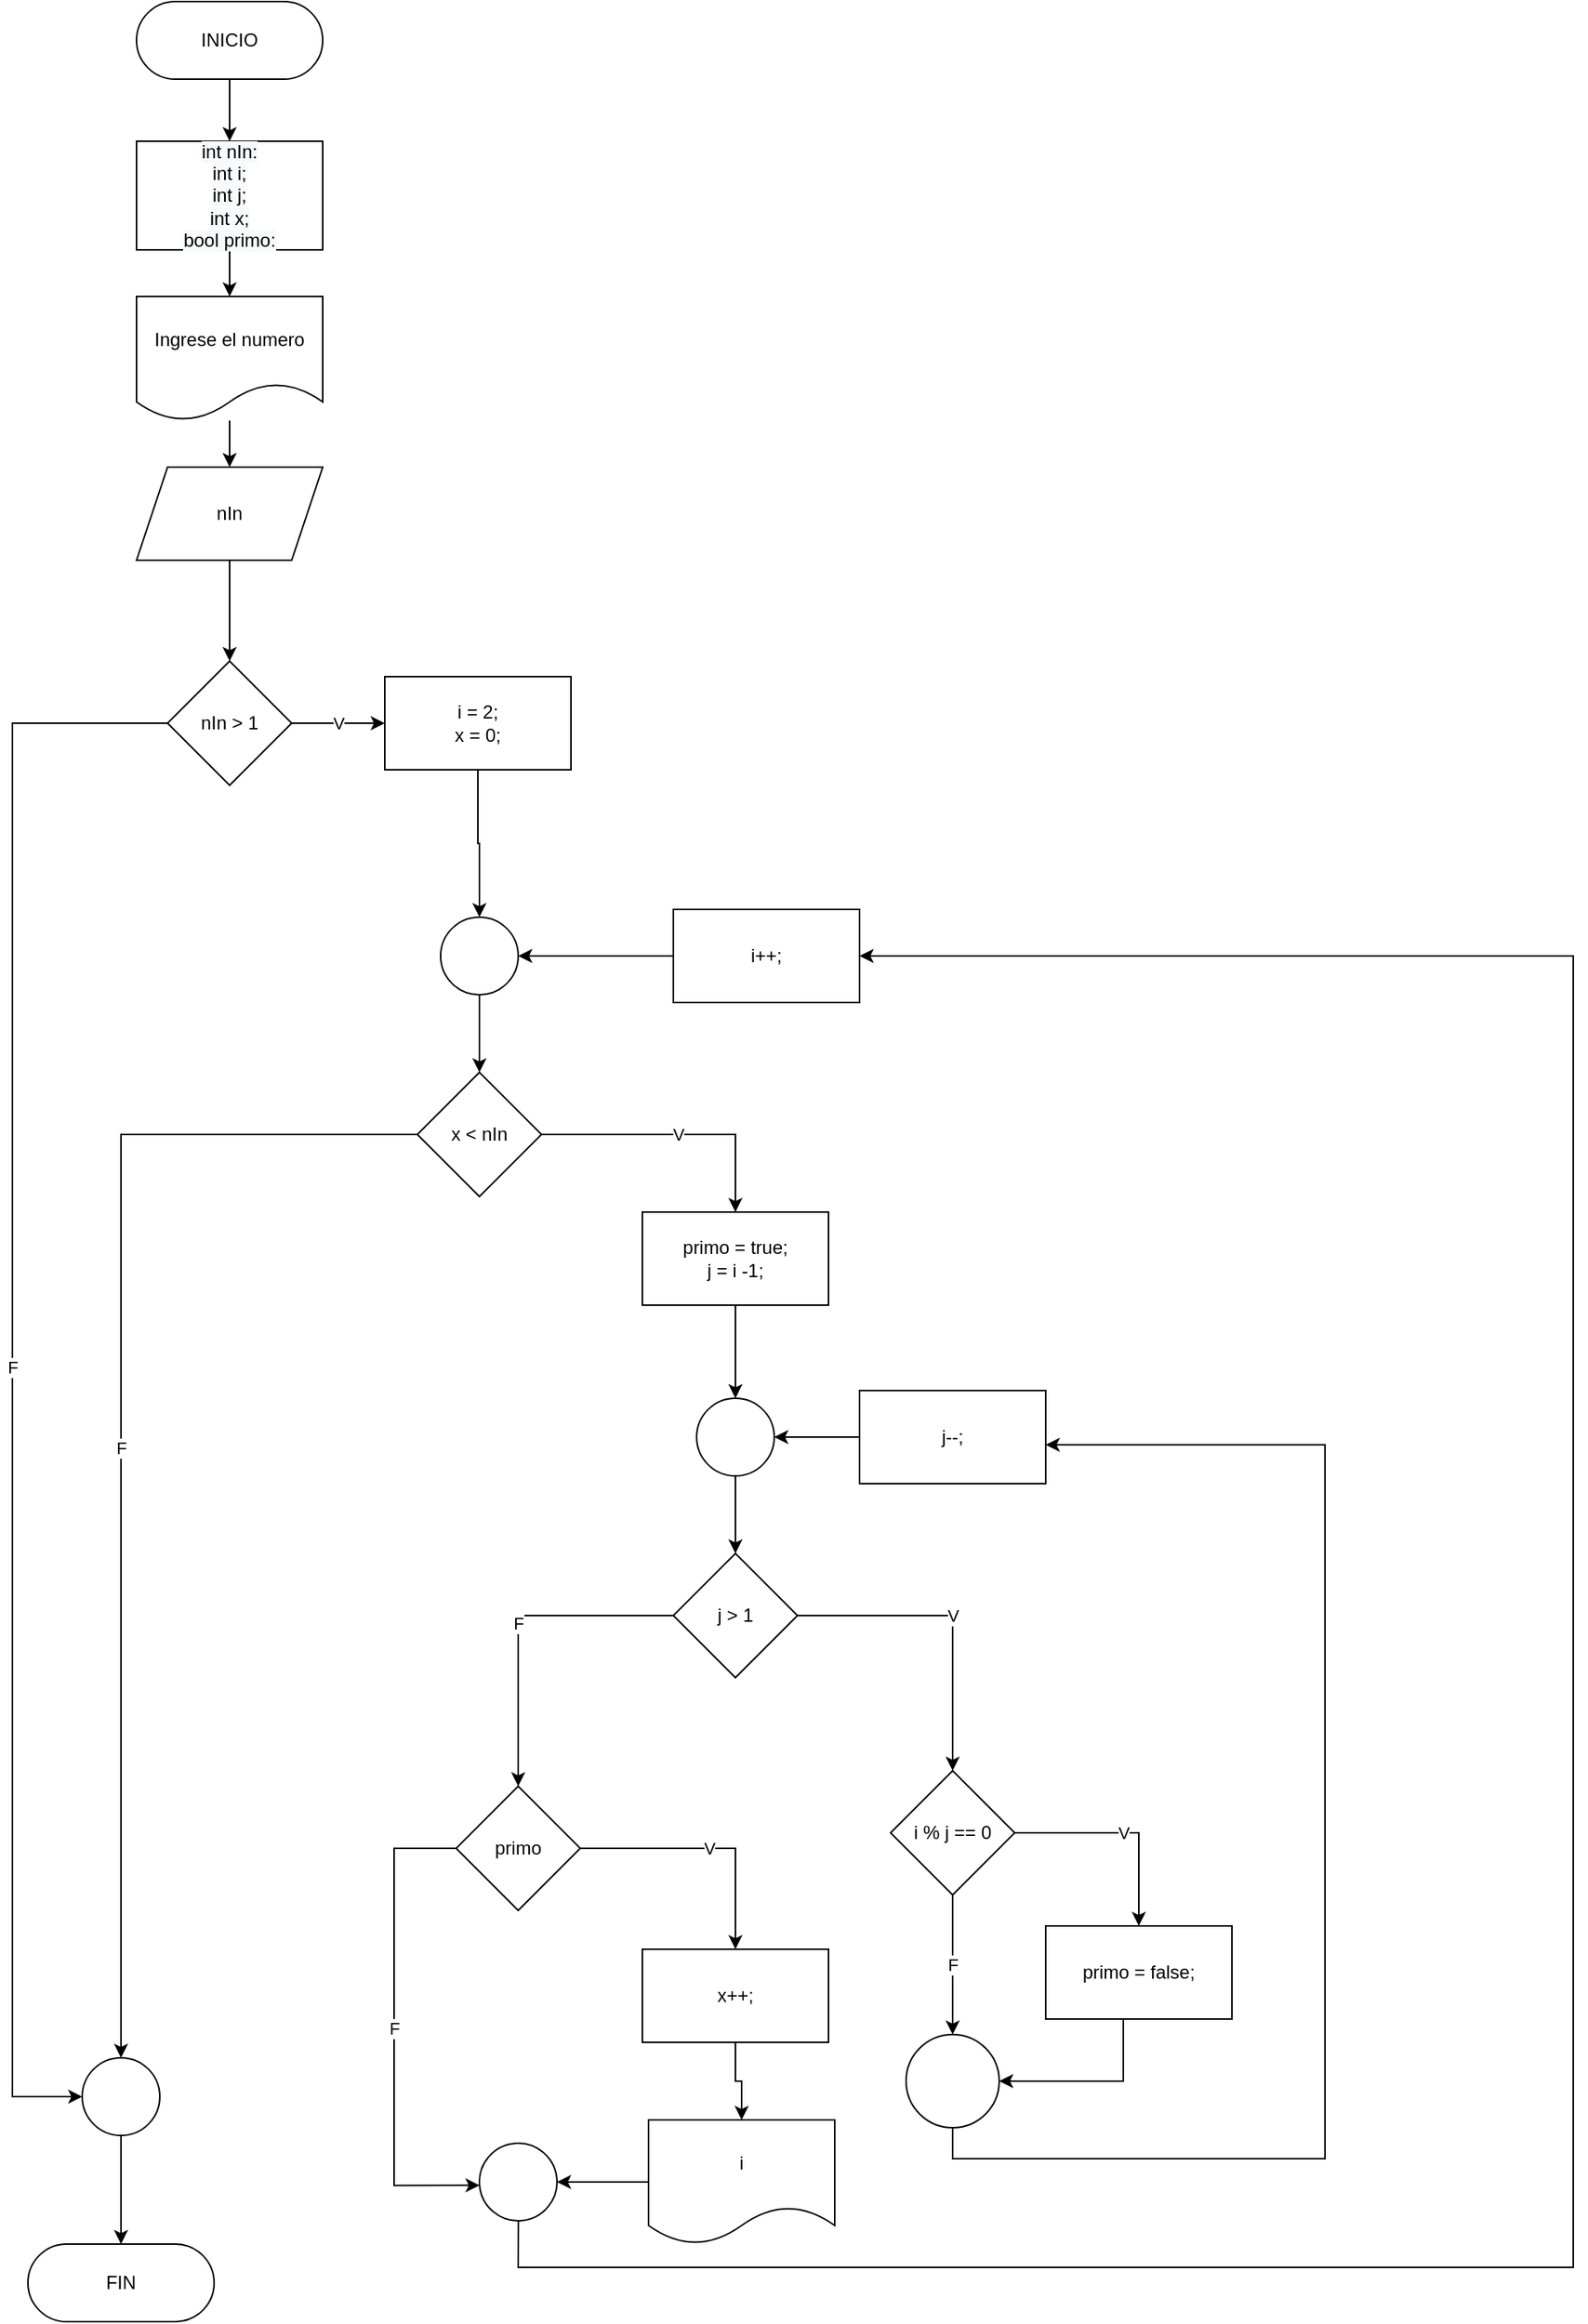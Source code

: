 <mxfile version="20.2.3" type="github">
  <diagram id="C5RBs43oDa-KdzZeNtuy" name="Page-1">
    <mxGraphModel dx="476" dy="1896" grid="1" gridSize="10" guides="1" tooltips="1" connect="1" arrows="1" fold="1" page="1" pageScale="1" pageWidth="827" pageHeight="1169" math="0" shadow="0">
      <root>
        <mxCell id="WIyWlLk6GJQsqaUBKTNV-0" />
        <mxCell id="WIyWlLk6GJQsqaUBKTNV-1" parent="WIyWlLk6GJQsqaUBKTNV-0" />
        <mxCell id="SLw4QeTlPAXRg96HDkk2-0" style="edgeStyle=orthogonalEdgeStyle;rounded=0;orthogonalLoop=1;jettySize=auto;html=1;" edge="1" parent="WIyWlLk6GJQsqaUBKTNV-1" source="SLw4QeTlPAXRg96HDkk2-1" target="SLw4QeTlPAXRg96HDkk2-5">
          <mxGeometry relative="1" as="geometry" />
        </mxCell>
        <mxCell id="SLw4QeTlPAXRg96HDkk2-1" value="INICIO" style="rounded=1;whiteSpace=wrap;html=1;arcSize=50;" vertex="1" parent="WIyWlLk6GJQsqaUBKTNV-1">
          <mxGeometry x="1000" y="-1155" width="120" height="50" as="geometry" />
        </mxCell>
        <mxCell id="SLw4QeTlPAXRg96HDkk2-2" style="edgeStyle=orthogonalEdgeStyle;rounded=0;orthogonalLoop=1;jettySize=auto;html=1;" edge="1" parent="WIyWlLk6GJQsqaUBKTNV-1" source="SLw4QeTlPAXRg96HDkk2-3" target="SLw4QeTlPAXRg96HDkk2-7">
          <mxGeometry relative="1" as="geometry" />
        </mxCell>
        <mxCell id="SLw4QeTlPAXRg96HDkk2-3" value="Ingrese el numero" style="shape=document;whiteSpace=wrap;html=1;boundedLbl=1;" vertex="1" parent="WIyWlLk6GJQsqaUBKTNV-1">
          <mxGeometry x="1000" y="-965" width="120" height="80" as="geometry" />
        </mxCell>
        <mxCell id="SLw4QeTlPAXRg96HDkk2-4" style="edgeStyle=orthogonalEdgeStyle;rounded=0;orthogonalLoop=1;jettySize=auto;html=1;" edge="1" parent="WIyWlLk6GJQsqaUBKTNV-1" source="SLw4QeTlPAXRg96HDkk2-5" target="SLw4QeTlPAXRg96HDkk2-3">
          <mxGeometry relative="1" as="geometry" />
        </mxCell>
        <mxCell id="SLw4QeTlPAXRg96HDkk2-5" value="&lt;span style=&quot;color: rgb(0, 0, 0); font-family: Helvetica; font-size: 12px; font-style: normal; font-variant-ligatures: normal; font-variant-caps: normal; font-weight: 400; letter-spacing: normal; orphans: 2; text-align: center; text-indent: 0px; text-transform: none; widows: 2; word-spacing: 0px; -webkit-text-stroke-width: 0px; background-color: rgb(248, 249, 250); text-decoration-thickness: initial; text-decoration-style: initial; text-decoration-color: initial; float: none; display: inline !important;&quot;&gt;int nIn:&lt;/span&gt;&lt;br style=&quot;color: rgb(0, 0, 0); font-family: Helvetica; font-size: 12px; font-style: normal; font-variant-ligatures: normal; font-variant-caps: normal; font-weight: 400; letter-spacing: normal; orphans: 2; text-align: center; text-indent: 0px; text-transform: none; widows: 2; word-spacing: 0px; -webkit-text-stroke-width: 0px; background-color: rgb(248, 249, 250); text-decoration-thickness: initial; text-decoration-style: initial; text-decoration-color: initial;&quot;&gt;&lt;span style=&quot;color: rgb(0, 0, 0); font-family: Helvetica; font-size: 12px; font-style: normal; font-variant-ligatures: normal; font-variant-caps: normal; font-weight: 400; letter-spacing: normal; orphans: 2; text-align: center; text-indent: 0px; text-transform: none; widows: 2; word-spacing: 0px; -webkit-text-stroke-width: 0px; background-color: rgb(248, 249, 250); text-decoration-thickness: initial; text-decoration-style: initial; text-decoration-color: initial; float: none; display: inline !important;&quot;&gt;int i;&lt;/span&gt;&lt;span style=&quot;color: rgb(0, 0, 0); font-family: Helvetica; font-size: 12px; font-style: normal; font-variant-ligatures: normal; font-variant-caps: normal; font-weight: 400; letter-spacing: normal; orphans: 2; text-align: center; text-indent: 0px; text-transform: none; widows: 2; word-spacing: 0px; -webkit-text-stroke-width: 0px; background-color: rgb(248, 249, 250); text-decoration-thickness: initial; text-decoration-style: initial; text-decoration-color: initial; float: none; display: inline !important;&quot;&gt;&lt;br&gt;int j;&lt;br&gt;int x;&lt;br&gt;bool primo:&lt;br&gt;&lt;/span&gt;" style="rounded=0;whiteSpace=wrap;html=1;" vertex="1" parent="WIyWlLk6GJQsqaUBKTNV-1">
          <mxGeometry x="1000" y="-1065" width="120" height="70" as="geometry" />
        </mxCell>
        <mxCell id="SLw4QeTlPAXRg96HDkk2-6" style="edgeStyle=orthogonalEdgeStyle;rounded=0;orthogonalLoop=1;jettySize=auto;html=1;entryX=0.5;entryY=0;entryDx=0;entryDy=0;" edge="1" parent="WIyWlLk6GJQsqaUBKTNV-1" source="SLw4QeTlPAXRg96HDkk2-7" target="SLw4QeTlPAXRg96HDkk2-10">
          <mxGeometry relative="1" as="geometry">
            <mxPoint x="1060" y="-735.0" as="targetPoint" />
          </mxGeometry>
        </mxCell>
        <mxCell id="SLw4QeTlPAXRg96HDkk2-7" value="nIn" style="shape=parallelogram;perimeter=parallelogramPerimeter;whiteSpace=wrap;html=1;fixedSize=1;" vertex="1" parent="WIyWlLk6GJQsqaUBKTNV-1">
          <mxGeometry x="1000" y="-855" width="120" height="60" as="geometry" />
        </mxCell>
        <mxCell id="SLw4QeTlPAXRg96HDkk2-8" value="V" style="edgeStyle=orthogonalEdgeStyle;rounded=0;orthogonalLoop=1;jettySize=auto;html=1;" edge="1" parent="WIyWlLk6GJQsqaUBKTNV-1" source="SLw4QeTlPAXRg96HDkk2-10" target="SLw4QeTlPAXRg96HDkk2-12">
          <mxGeometry relative="1" as="geometry" />
        </mxCell>
        <mxCell id="SLw4QeTlPAXRg96HDkk2-9" value="F" style="edgeStyle=orthogonalEdgeStyle;rounded=0;orthogonalLoop=1;jettySize=auto;html=1;entryX=0;entryY=0.5;entryDx=0;entryDy=0;" edge="1" parent="WIyWlLk6GJQsqaUBKTNV-1" source="SLw4QeTlPAXRg96HDkk2-10" target="SLw4QeTlPAXRg96HDkk2-45">
          <mxGeometry relative="1" as="geometry">
            <Array as="points">
              <mxPoint x="920" y="-690" />
              <mxPoint x="920" y="195" />
            </Array>
          </mxGeometry>
        </mxCell>
        <mxCell id="SLw4QeTlPAXRg96HDkk2-10" value="nIn &amp;gt; 1" style="rhombus;whiteSpace=wrap;html=1;" vertex="1" parent="WIyWlLk6GJQsqaUBKTNV-1">
          <mxGeometry x="1020" y="-730" width="80" height="80" as="geometry" />
        </mxCell>
        <mxCell id="SLw4QeTlPAXRg96HDkk2-11" style="edgeStyle=orthogonalEdgeStyle;rounded=0;orthogonalLoop=1;jettySize=auto;html=1;entryX=0.5;entryY=0;entryDx=0;entryDy=0;" edge="1" parent="WIyWlLk6GJQsqaUBKTNV-1" source="SLw4QeTlPAXRg96HDkk2-12" target="SLw4QeTlPAXRg96HDkk2-14">
          <mxGeometry relative="1" as="geometry">
            <mxPoint x="1390" y="-560" as="targetPoint" />
          </mxGeometry>
        </mxCell>
        <mxCell id="SLw4QeTlPAXRg96HDkk2-12" value="i = 2;&lt;br&gt;x = 0;" style="whiteSpace=wrap;html=1;" vertex="1" parent="WIyWlLk6GJQsqaUBKTNV-1">
          <mxGeometry x="1160" y="-720" width="120" height="60" as="geometry" />
        </mxCell>
        <mxCell id="SLw4QeTlPAXRg96HDkk2-13" style="edgeStyle=orthogonalEdgeStyle;rounded=0;orthogonalLoop=1;jettySize=auto;html=1;entryX=0.5;entryY=0;entryDx=0;entryDy=0;" edge="1" parent="WIyWlLk6GJQsqaUBKTNV-1" source="SLw4QeTlPAXRg96HDkk2-14" target="SLw4QeTlPAXRg96HDkk2-17">
          <mxGeometry relative="1" as="geometry" />
        </mxCell>
        <mxCell id="SLw4QeTlPAXRg96HDkk2-14" value="" style="ellipse;whiteSpace=wrap;html=1;aspect=fixed;" vertex="1" parent="WIyWlLk6GJQsqaUBKTNV-1">
          <mxGeometry x="1196" y="-565" width="50" height="50" as="geometry" />
        </mxCell>
        <mxCell id="SLw4QeTlPAXRg96HDkk2-15" value="V" style="edgeStyle=orthogonalEdgeStyle;rounded=0;orthogonalLoop=1;jettySize=auto;html=1;" edge="1" parent="WIyWlLk6GJQsqaUBKTNV-1" source="SLw4QeTlPAXRg96HDkk2-17" target="SLw4QeTlPAXRg96HDkk2-21">
          <mxGeometry relative="1" as="geometry" />
        </mxCell>
        <mxCell id="SLw4QeTlPAXRg96HDkk2-16" value="F" style="edgeStyle=orthogonalEdgeStyle;rounded=0;orthogonalLoop=1;jettySize=auto;html=1;entryX=0.5;entryY=0;entryDx=0;entryDy=0;" edge="1" parent="WIyWlLk6GJQsqaUBKTNV-1" source="SLw4QeTlPAXRg96HDkk2-17" target="SLw4QeTlPAXRg96HDkk2-45">
          <mxGeometry relative="1" as="geometry" />
        </mxCell>
        <mxCell id="SLw4QeTlPAXRg96HDkk2-17" value="x &amp;lt; nIn" style="rhombus;whiteSpace=wrap;html=1;" vertex="1" parent="WIyWlLk6GJQsqaUBKTNV-1">
          <mxGeometry x="1181" y="-465" width="80" height="80" as="geometry" />
        </mxCell>
        <mxCell id="SLw4QeTlPAXRg96HDkk2-18" style="edgeStyle=orthogonalEdgeStyle;rounded=0;orthogonalLoop=1;jettySize=auto;html=1;entryX=1;entryY=0.5;entryDx=0;entryDy=0;" edge="1" parent="WIyWlLk6GJQsqaUBKTNV-1" source="SLw4QeTlPAXRg96HDkk2-19" target="SLw4QeTlPAXRg96HDkk2-14">
          <mxGeometry relative="1" as="geometry" />
        </mxCell>
        <mxCell id="SLw4QeTlPAXRg96HDkk2-19" value="i++;" style="rounded=0;whiteSpace=wrap;html=1;" vertex="1" parent="WIyWlLk6GJQsqaUBKTNV-1">
          <mxGeometry x="1346" y="-570" width="120" height="60" as="geometry" />
        </mxCell>
        <mxCell id="SLw4QeTlPAXRg96HDkk2-20" style="edgeStyle=orthogonalEdgeStyle;rounded=0;orthogonalLoop=1;jettySize=auto;html=1;entryX=0.5;entryY=0;entryDx=0;entryDy=0;" edge="1" parent="WIyWlLk6GJQsqaUBKTNV-1" source="SLw4QeTlPAXRg96HDkk2-21" target="SLw4QeTlPAXRg96HDkk2-26">
          <mxGeometry relative="1" as="geometry" />
        </mxCell>
        <mxCell id="SLw4QeTlPAXRg96HDkk2-21" value="primo = true;&lt;br&gt;j = i -1;" style="whiteSpace=wrap;html=1;" vertex="1" parent="WIyWlLk6GJQsqaUBKTNV-1">
          <mxGeometry x="1326" y="-375" width="120" height="60" as="geometry" />
        </mxCell>
        <mxCell id="SLw4QeTlPAXRg96HDkk2-22" value="V" style="edgeStyle=orthogonalEdgeStyle;rounded=0;orthogonalLoop=1;jettySize=auto;html=1;entryX=0.5;entryY=0;entryDx=0;entryDy=0;" edge="1" parent="WIyWlLk6GJQsqaUBKTNV-1" source="SLw4QeTlPAXRg96HDkk2-24" target="SLw4QeTlPAXRg96HDkk2-31">
          <mxGeometry relative="1" as="geometry">
            <mxPoint x="1526" y="-15" as="targetPoint" />
          </mxGeometry>
        </mxCell>
        <mxCell id="SLw4QeTlPAXRg96HDkk2-23" value="F" style="edgeStyle=orthogonalEdgeStyle;rounded=0;orthogonalLoop=1;jettySize=auto;html=1;entryX=0.5;entryY=0;entryDx=0;entryDy=0;" edge="1" parent="WIyWlLk6GJQsqaUBKTNV-1" source="SLw4QeTlPAXRg96HDkk2-24" target="SLw4QeTlPAXRg96HDkk2-38">
          <mxGeometry relative="1" as="geometry">
            <mxPoint x="1246" y="-15" as="targetPoint" />
          </mxGeometry>
        </mxCell>
        <mxCell id="SLw4QeTlPAXRg96HDkk2-24" value="j &amp;gt; 1" style="rhombus;whiteSpace=wrap;html=1;" vertex="1" parent="WIyWlLk6GJQsqaUBKTNV-1">
          <mxGeometry x="1346" y="-155" width="80" height="80" as="geometry" />
        </mxCell>
        <mxCell id="SLw4QeTlPAXRg96HDkk2-25" style="edgeStyle=orthogonalEdgeStyle;rounded=0;orthogonalLoop=1;jettySize=auto;html=1;entryX=0.5;entryY=0;entryDx=0;entryDy=0;" edge="1" parent="WIyWlLk6GJQsqaUBKTNV-1" source="SLw4QeTlPAXRg96HDkk2-26" target="SLw4QeTlPAXRg96HDkk2-24">
          <mxGeometry relative="1" as="geometry" />
        </mxCell>
        <mxCell id="SLw4QeTlPAXRg96HDkk2-26" value="" style="ellipse;whiteSpace=wrap;html=1;aspect=fixed;" vertex="1" parent="WIyWlLk6GJQsqaUBKTNV-1">
          <mxGeometry x="1361" y="-255" width="50" height="50" as="geometry" />
        </mxCell>
        <mxCell id="SLw4QeTlPAXRg96HDkk2-27" style="edgeStyle=orthogonalEdgeStyle;rounded=0;orthogonalLoop=1;jettySize=auto;html=1;" edge="1" parent="WIyWlLk6GJQsqaUBKTNV-1" source="SLw4QeTlPAXRg96HDkk2-28" target="SLw4QeTlPAXRg96HDkk2-26">
          <mxGeometry relative="1" as="geometry" />
        </mxCell>
        <mxCell id="SLw4QeTlPAXRg96HDkk2-28" value="j--;" style="rounded=0;whiteSpace=wrap;html=1;" vertex="1" parent="WIyWlLk6GJQsqaUBKTNV-1">
          <mxGeometry x="1466" y="-260" width="120" height="60" as="geometry" />
        </mxCell>
        <mxCell id="SLw4QeTlPAXRg96HDkk2-29" value="V" style="edgeStyle=orthogonalEdgeStyle;rounded=0;orthogonalLoop=1;jettySize=auto;html=1;" edge="1" parent="WIyWlLk6GJQsqaUBKTNV-1" source="SLw4QeTlPAXRg96HDkk2-31" target="SLw4QeTlPAXRg96HDkk2-33">
          <mxGeometry relative="1" as="geometry" />
        </mxCell>
        <mxCell id="SLw4QeTlPAXRg96HDkk2-30" value="F" style="edgeStyle=orthogonalEdgeStyle;rounded=0;orthogonalLoop=1;jettySize=auto;html=1;" edge="1" parent="WIyWlLk6GJQsqaUBKTNV-1" source="SLw4QeTlPAXRg96HDkk2-31" target="SLw4QeTlPAXRg96HDkk2-35">
          <mxGeometry relative="1" as="geometry" />
        </mxCell>
        <mxCell id="SLw4QeTlPAXRg96HDkk2-31" value="i % j == 0" style="rhombus;whiteSpace=wrap;html=1;" vertex="1" parent="WIyWlLk6GJQsqaUBKTNV-1">
          <mxGeometry x="1486" y="-15" width="80" height="80" as="geometry" />
        </mxCell>
        <mxCell id="SLw4QeTlPAXRg96HDkk2-32" style="edgeStyle=orthogonalEdgeStyle;rounded=0;orthogonalLoop=1;jettySize=auto;html=1;entryX=1;entryY=0.5;entryDx=0;entryDy=0;" edge="1" parent="WIyWlLk6GJQsqaUBKTNV-1" source="SLw4QeTlPAXRg96HDkk2-33" target="SLw4QeTlPAXRg96HDkk2-35">
          <mxGeometry relative="1" as="geometry">
            <Array as="points">
              <mxPoint x="1636" y="185" />
            </Array>
          </mxGeometry>
        </mxCell>
        <mxCell id="SLw4QeTlPAXRg96HDkk2-33" value="primo = false;" style="whiteSpace=wrap;html=1;" vertex="1" parent="WIyWlLk6GJQsqaUBKTNV-1">
          <mxGeometry x="1586" y="85" width="120" height="60" as="geometry" />
        </mxCell>
        <mxCell id="SLw4QeTlPAXRg96HDkk2-34" style="edgeStyle=orthogonalEdgeStyle;rounded=0;orthogonalLoop=1;jettySize=auto;html=1;" edge="1" parent="WIyWlLk6GJQsqaUBKTNV-1" source="SLw4QeTlPAXRg96HDkk2-35">
          <mxGeometry relative="1" as="geometry">
            <mxPoint x="1586" y="-225" as="targetPoint" />
            <Array as="points">
              <mxPoint x="1526" y="235" />
              <mxPoint x="1766" y="235" />
              <mxPoint x="1766" y="-225" />
              <mxPoint x="1586" y="-225" />
            </Array>
          </mxGeometry>
        </mxCell>
        <mxCell id="SLw4QeTlPAXRg96HDkk2-35" value="" style="ellipse;whiteSpace=wrap;html=1;aspect=fixed;" vertex="1" parent="WIyWlLk6GJQsqaUBKTNV-1">
          <mxGeometry x="1496" y="155" width="60" height="60" as="geometry" />
        </mxCell>
        <mxCell id="SLw4QeTlPAXRg96HDkk2-37" value="F" style="edgeStyle=orthogonalEdgeStyle;rounded=0;orthogonalLoop=1;jettySize=auto;html=1;entryX=0;entryY=0.5;entryDx=0;entryDy=0;" edge="1" parent="WIyWlLk6GJQsqaUBKTNV-1" source="SLw4QeTlPAXRg96HDkk2-38" target="SLw4QeTlPAXRg96HDkk2-42">
          <mxGeometry relative="1" as="geometry">
            <Array as="points">
              <mxPoint x="1166" y="35" />
              <mxPoint x="1166" y="252" />
            </Array>
          </mxGeometry>
        </mxCell>
        <mxCell id="SLw4QeTlPAXRg96HDkk2-52" value="V" style="edgeStyle=orthogonalEdgeStyle;rounded=0;orthogonalLoop=1;jettySize=auto;html=1;" edge="1" parent="WIyWlLk6GJQsqaUBKTNV-1" source="SLw4QeTlPAXRg96HDkk2-38" target="SLw4QeTlPAXRg96HDkk2-51">
          <mxGeometry relative="1" as="geometry" />
        </mxCell>
        <mxCell id="SLw4QeTlPAXRg96HDkk2-38" value="primo" style="rhombus;whiteSpace=wrap;html=1;" vertex="1" parent="WIyWlLk6GJQsqaUBKTNV-1">
          <mxGeometry x="1206" y="-5" width="80" height="80" as="geometry" />
        </mxCell>
        <mxCell id="SLw4QeTlPAXRg96HDkk2-50" style="edgeStyle=orthogonalEdgeStyle;rounded=0;orthogonalLoop=1;jettySize=auto;html=1;" edge="1" parent="WIyWlLk6GJQsqaUBKTNV-1" source="SLw4QeTlPAXRg96HDkk2-40" target="SLw4QeTlPAXRg96HDkk2-42">
          <mxGeometry relative="1" as="geometry" />
        </mxCell>
        <mxCell id="SLw4QeTlPAXRg96HDkk2-40" value="i" style="shape=document;whiteSpace=wrap;html=1;boundedLbl=1;" vertex="1" parent="WIyWlLk6GJQsqaUBKTNV-1">
          <mxGeometry x="1330" y="210" width="120" height="80" as="geometry" />
        </mxCell>
        <mxCell id="SLw4QeTlPAXRg96HDkk2-41" style="edgeStyle=orthogonalEdgeStyle;rounded=0;orthogonalLoop=1;jettySize=auto;html=1;entryX=1;entryY=0.5;entryDx=0;entryDy=0;" edge="1" parent="WIyWlLk6GJQsqaUBKTNV-1" source="SLw4QeTlPAXRg96HDkk2-42" target="SLw4QeTlPAXRg96HDkk2-19">
          <mxGeometry relative="1" as="geometry">
            <Array as="points">
              <mxPoint x="1246" y="305" />
              <mxPoint x="1926" y="305" />
              <mxPoint x="1926" y="-540" />
            </Array>
          </mxGeometry>
        </mxCell>
        <mxCell id="SLw4QeTlPAXRg96HDkk2-42" value="" style="ellipse;whiteSpace=wrap;html=1;aspect=fixed;rotation=-5;" vertex="1" parent="WIyWlLk6GJQsqaUBKTNV-1">
          <mxGeometry x="1221" y="225" width="50" height="50" as="geometry" />
        </mxCell>
        <mxCell id="SLw4QeTlPAXRg96HDkk2-43" value="FIN" style="rounded=1;whiteSpace=wrap;html=1;arcSize=50;" vertex="1" parent="WIyWlLk6GJQsqaUBKTNV-1">
          <mxGeometry x="930" y="290" width="120" height="50" as="geometry" />
        </mxCell>
        <mxCell id="SLw4QeTlPAXRg96HDkk2-44" style="edgeStyle=orthogonalEdgeStyle;rounded=0;orthogonalLoop=1;jettySize=auto;html=1;" edge="1" parent="WIyWlLk6GJQsqaUBKTNV-1" source="SLw4QeTlPAXRg96HDkk2-45" target="SLw4QeTlPAXRg96HDkk2-43">
          <mxGeometry relative="1" as="geometry" />
        </mxCell>
        <mxCell id="SLw4QeTlPAXRg96HDkk2-45" value="" style="ellipse;whiteSpace=wrap;html=1;aspect=fixed;" vertex="1" parent="WIyWlLk6GJQsqaUBKTNV-1">
          <mxGeometry x="965" y="170" width="50" height="50" as="geometry" />
        </mxCell>
        <mxCell id="SLw4QeTlPAXRg96HDkk2-53" style="edgeStyle=orthogonalEdgeStyle;rounded=0;orthogonalLoop=1;jettySize=auto;html=1;" edge="1" parent="WIyWlLk6GJQsqaUBKTNV-1" source="SLw4QeTlPAXRg96HDkk2-51" target="SLw4QeTlPAXRg96HDkk2-40">
          <mxGeometry relative="1" as="geometry" />
        </mxCell>
        <mxCell id="SLw4QeTlPAXRg96HDkk2-51" value="x++;" style="rounded=0;whiteSpace=wrap;html=1;" vertex="1" parent="WIyWlLk6GJQsqaUBKTNV-1">
          <mxGeometry x="1326" y="100" width="120" height="60" as="geometry" />
        </mxCell>
      </root>
    </mxGraphModel>
  </diagram>
</mxfile>
